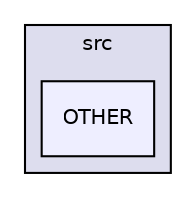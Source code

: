 digraph "OTHER" {
  compound=true
  node [ fontsize="10", fontname="Helvetica"];
  edge [ labelfontsize="10", labelfontname="Helvetica"];
  subgraph clusterdir_d555529c9ef3f537f85872409495b9bc {
    graph [ bgcolor="#ddddee", pencolor="black", label="src" fontname="Helvetica", fontsize="10", URL="dir_d555529c9ef3f537f85872409495b9bc.html"]
  dir_00b6d85d7cb98860db337a75a55fb7f9 [shape=box, label="OTHER", style="filled", fillcolor="#eeeeff", pencolor="black", URL="dir_00b6d85d7cb98860db337a75a55fb7f9.html"];
  }
}
